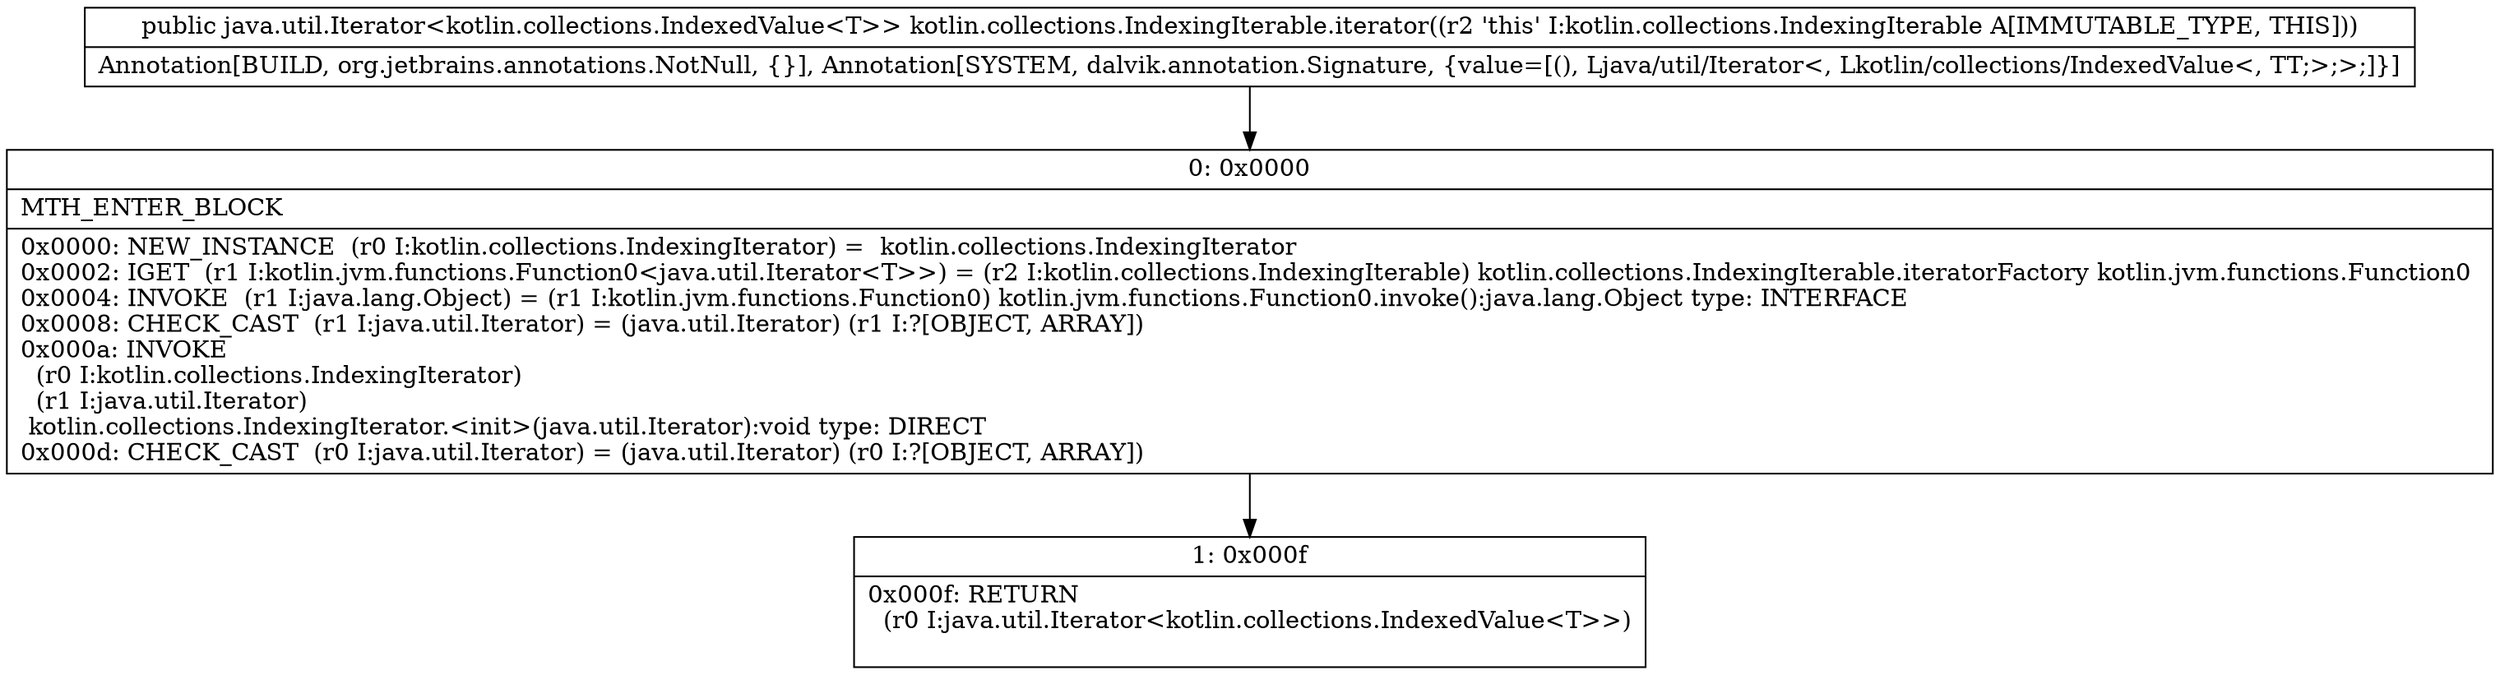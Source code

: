 digraph "CFG forkotlin.collections.IndexingIterable.iterator()Ljava\/util\/Iterator;" {
Node_0 [shape=record,label="{0\:\ 0x0000|MTH_ENTER_BLOCK\l|0x0000: NEW_INSTANCE  (r0 I:kotlin.collections.IndexingIterator) =  kotlin.collections.IndexingIterator \l0x0002: IGET  (r1 I:kotlin.jvm.functions.Function0\<java.util.Iterator\<T\>\>) = (r2 I:kotlin.collections.IndexingIterable) kotlin.collections.IndexingIterable.iteratorFactory kotlin.jvm.functions.Function0 \l0x0004: INVOKE  (r1 I:java.lang.Object) = (r1 I:kotlin.jvm.functions.Function0) kotlin.jvm.functions.Function0.invoke():java.lang.Object type: INTERFACE \l0x0008: CHECK_CAST  (r1 I:java.util.Iterator) = (java.util.Iterator) (r1 I:?[OBJECT, ARRAY]) \l0x000a: INVOKE  \l  (r0 I:kotlin.collections.IndexingIterator)\l  (r1 I:java.util.Iterator)\l kotlin.collections.IndexingIterator.\<init\>(java.util.Iterator):void type: DIRECT \l0x000d: CHECK_CAST  (r0 I:java.util.Iterator) = (java.util.Iterator) (r0 I:?[OBJECT, ARRAY]) \l}"];
Node_1 [shape=record,label="{1\:\ 0x000f|0x000f: RETURN  \l  (r0 I:java.util.Iterator\<kotlin.collections.IndexedValue\<T\>\>)\l \l}"];
MethodNode[shape=record,label="{public java.util.Iterator\<kotlin.collections.IndexedValue\<T\>\> kotlin.collections.IndexingIterable.iterator((r2 'this' I:kotlin.collections.IndexingIterable A[IMMUTABLE_TYPE, THIS]))  | Annotation[BUILD, org.jetbrains.annotations.NotNull, \{\}], Annotation[SYSTEM, dalvik.annotation.Signature, \{value=[(), Ljava\/util\/Iterator\<, Lkotlin\/collections\/IndexedValue\<, TT;\>;\>;]\}]\l}"];
MethodNode -> Node_0;
Node_0 -> Node_1;
}

